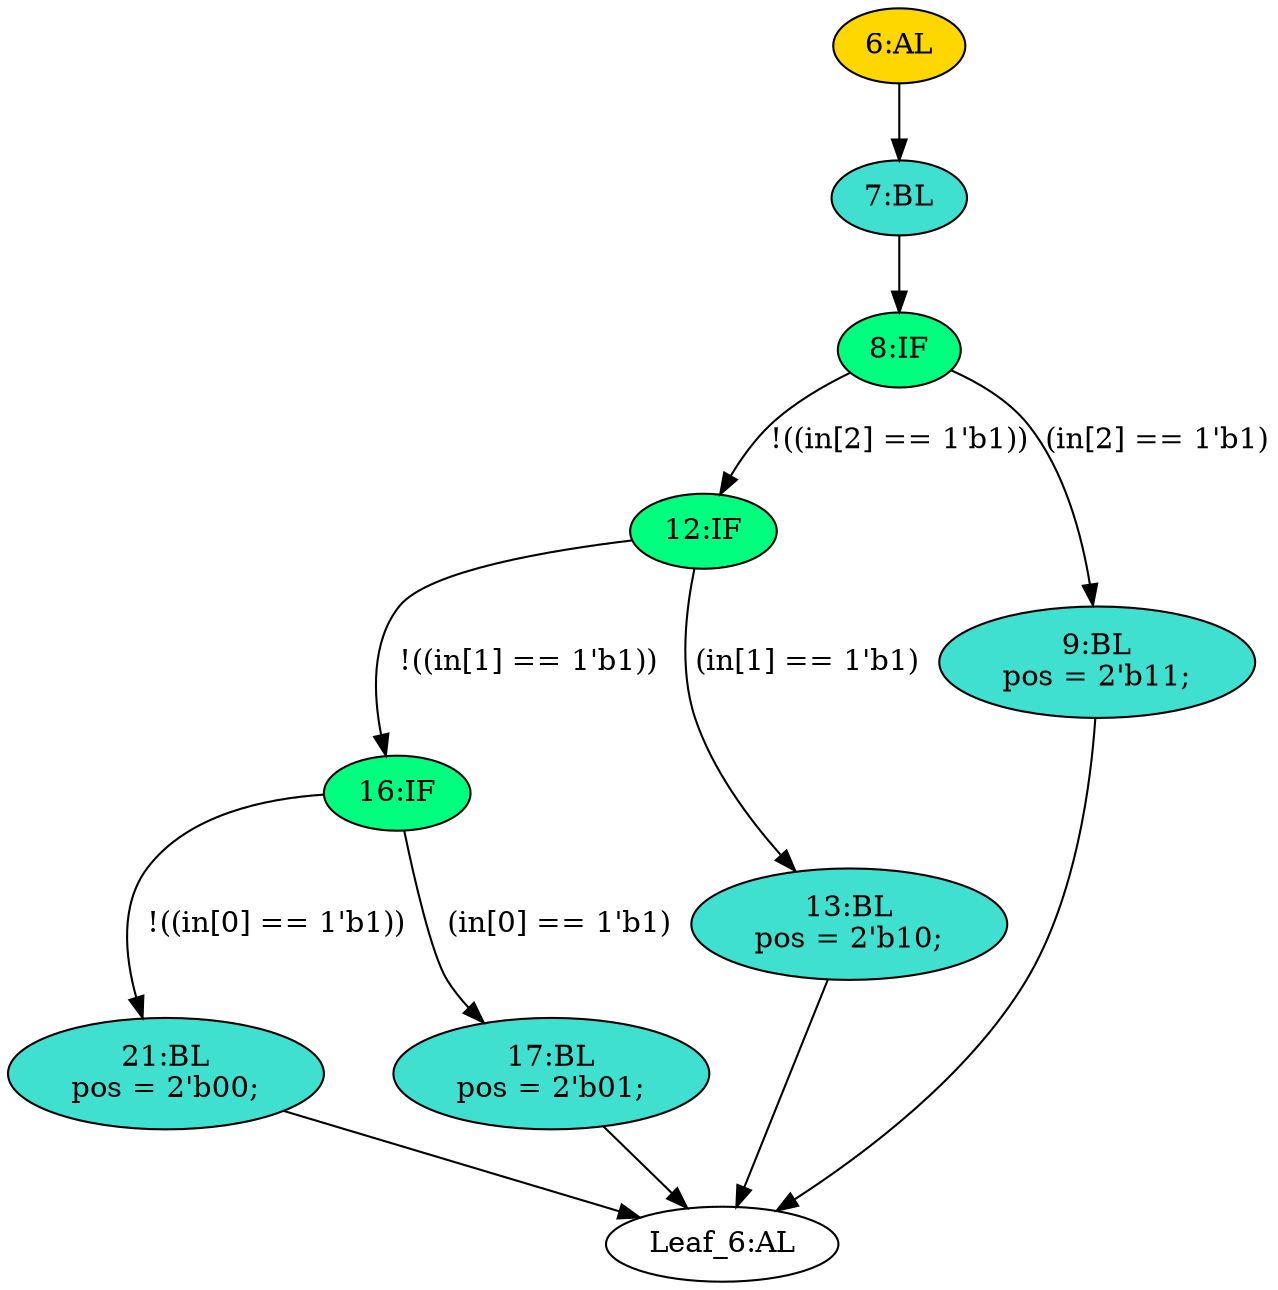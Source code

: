 strict digraph "" {
	node [label="\N"];
	"16:IF"	[ast="<pyverilog.vparser.ast.IfStatement object at 0x7f5a4a8fafd0>",
		fillcolor=springgreen,
		label="16:IF",
		statements="[]",
		style=filled,
		typ=IfStatement];
	"21:BL"	[ast="<pyverilog.vparser.ast.Block object at 0x7f5a4a8fa910>",
		fillcolor=turquoise,
		label="21:BL
pos = 2'b00;",
		statements="[<pyverilog.vparser.ast.BlockingSubstitution object at 0x7f5a4a8fa690>]",
		style=filled,
		typ=Block];
	"16:IF" -> "21:BL"	[cond="['in']",
		label="!((in[0] == 1'b1))",
		lineno=16];
	"17:BL"	[ast="<pyverilog.vparser.ast.Block object at 0x7f5a4a8faa10>",
		fillcolor=turquoise,
		label="17:BL
pos = 2'b01;",
		statements="[<pyverilog.vparser.ast.BlockingSubstitution object at 0x7f5a4a8faf10>]",
		style=filled,
		typ=Block];
	"16:IF" -> "17:BL"	[cond="['in']",
		label="(in[0] == 1'b1)",
		lineno=16];
	"8:IF"	[ast="<pyverilog.vparser.ast.IfStatement object at 0x7f5a4bdf4050>",
		fillcolor=springgreen,
		label="8:IF",
		statements="[]",
		style=filled,
		typ=IfStatement];
	"12:IF"	[ast="<pyverilog.vparser.ast.IfStatement object at 0x7f5a4bdfab90>",
		fillcolor=springgreen,
		label="12:IF",
		statements="[]",
		style=filled,
		typ=IfStatement];
	"8:IF" -> "12:IF"	[cond="['in']",
		label="!((in[2] == 1'b1))",
		lineno=8];
	"9:BL"	[ast="<pyverilog.vparser.ast.Block object at 0x7f5a4bdf4090>",
		fillcolor=turquoise,
		label="9:BL
pos = 2'b11;",
		statements="[<pyverilog.vparser.ast.BlockingSubstitution object at 0x7f5a4bdf40d0>]",
		style=filled,
		typ=Block];
	"8:IF" -> "9:BL"	[cond="['in']",
		label="(in[2] == 1'b1)",
		lineno=8];
	"Leaf_6:AL"	[def_var="['pos']",
		label="Leaf_6:AL"];
	"21:BL" -> "Leaf_6:AL"	[cond="[]",
		lineno=None];
	"12:IF" -> "16:IF"	[cond="['in']",
		label="!((in[1] == 1'b1))",
		lineno=12];
	"13:BL"	[ast="<pyverilog.vparser.ast.Block object at 0x7f5a4bdfabd0>",
		fillcolor=turquoise,
		label="13:BL
pos = 2'b10;",
		statements="[<pyverilog.vparser.ast.BlockingSubstitution object at 0x7f5a4bdfac10>]",
		style=filled,
		typ=Block];
	"12:IF" -> "13:BL"	[cond="['in']",
		label="(in[1] == 1'b1)",
		lineno=12];
	"17:BL" -> "Leaf_6:AL"	[cond="[]",
		lineno=None];
	"13:BL" -> "Leaf_6:AL"	[cond="[]",
		lineno=None];
	"6:AL"	[ast="<pyverilog.vparser.ast.Always object at 0x7f5a4bdfaed0>",
		clk_sens=False,
		fillcolor=gold,
		label="6:AL",
		sens="[]",
		statements="[]",
		style=filled,
		typ=Always,
		use_var="['in']"];
	"7:BL"	[ast="<pyverilog.vparser.ast.Block object at 0x7f5a4bdfafd0>",
		fillcolor=turquoise,
		label="7:BL",
		statements="[]",
		style=filled,
		typ=Block];
	"6:AL" -> "7:BL"	[cond="[]",
		lineno=None];
	"9:BL" -> "Leaf_6:AL"	[cond="[]",
		lineno=None];
	"7:BL" -> "8:IF"	[cond="[]",
		lineno=None];
}
